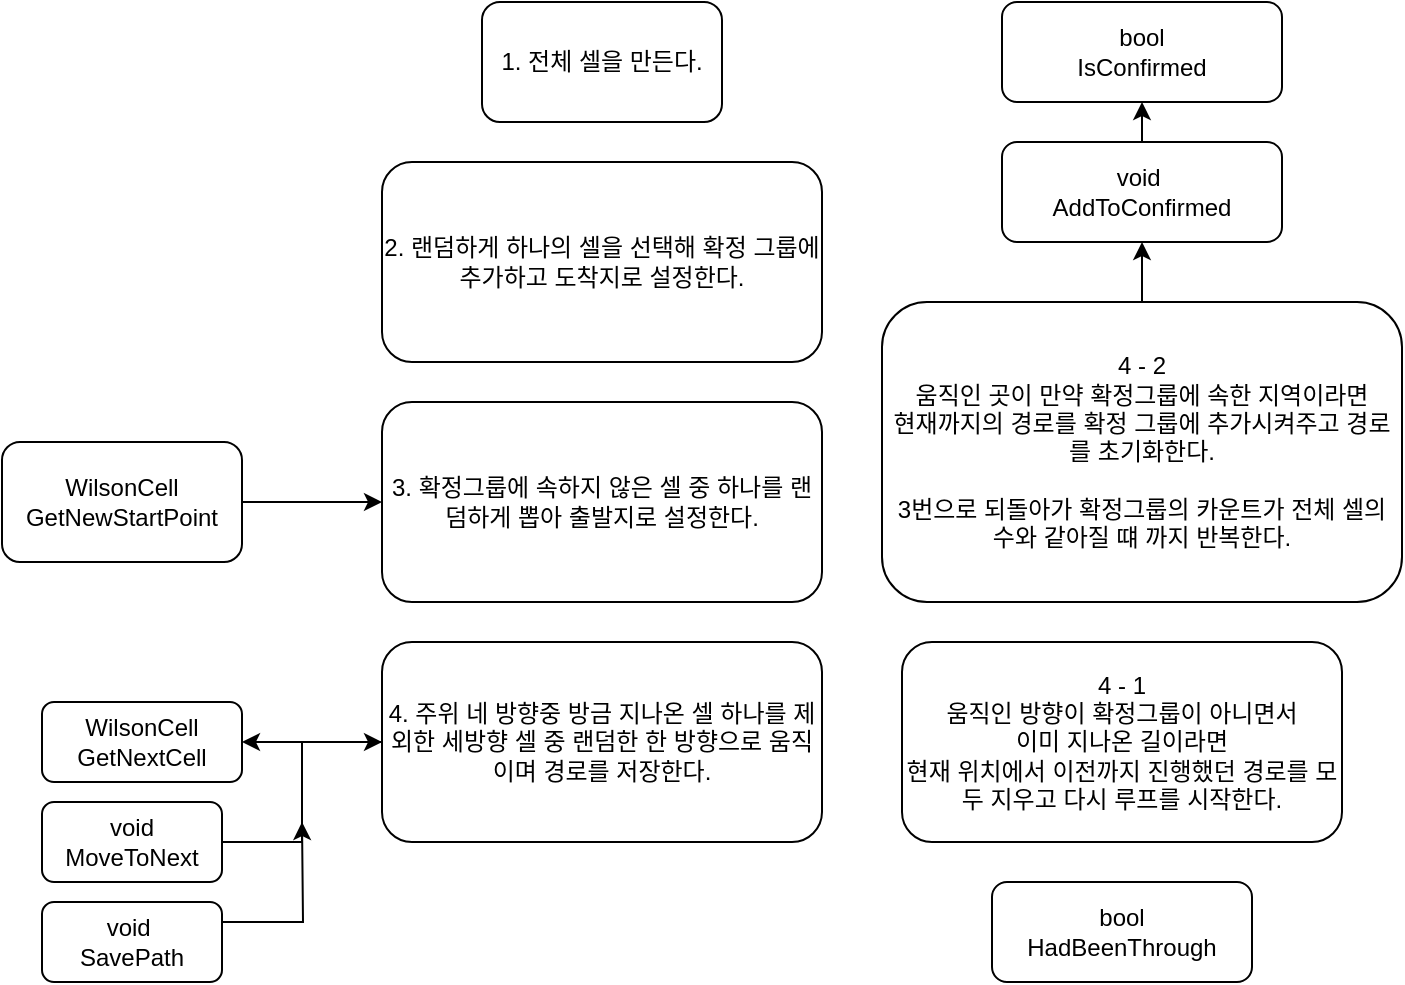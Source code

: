 <mxfile version="22.0.2" type="device">
  <diagram name="페이지-1" id="vjY3wWBzftv6QQo1fk88">
    <mxGraphModel dx="1418" dy="828" grid="1" gridSize="10" guides="1" tooltips="1" connect="1" arrows="1" fold="1" page="1" pageScale="1" pageWidth="827" pageHeight="1169" math="0" shadow="0">
      <root>
        <mxCell id="0" />
        <mxCell id="1" parent="0" />
        <mxCell id="r3W-KLayYOHBt84ik7fy-1" value="1. 전체 셀을 만든다." style="rounded=1;whiteSpace=wrap;html=1;" parent="1" vertex="1">
          <mxGeometry x="300" y="290" width="120" height="60" as="geometry" />
        </mxCell>
        <mxCell id="r3W-KLayYOHBt84ik7fy-2" value="2. 랜덤하게 하나의 셀을 선택해 확정 그룹에 추가하고 도착지로 설정한다." style="rounded=1;whiteSpace=wrap;html=1;" parent="1" vertex="1">
          <mxGeometry x="250" y="370" width="220" height="100" as="geometry" />
        </mxCell>
        <mxCell id="r3W-KLayYOHBt84ik7fy-3" value="3. 확정그룹에 속하지 않은 셀 중 하나를 랜덤하게 뽑아 출발지로 설정한다." style="rounded=1;whiteSpace=wrap;html=1;" parent="1" vertex="1">
          <mxGeometry x="250" y="490" width="220" height="100" as="geometry" />
        </mxCell>
        <mxCell id="r3W-KLayYOHBt84ik7fy-10" value="" style="edgeStyle=orthogonalEdgeStyle;rounded=0;orthogonalLoop=1;jettySize=auto;html=1;" parent="1" source="r3W-KLayYOHBt84ik7fy-4" target="r3W-KLayYOHBt84ik7fy-9" edge="1">
          <mxGeometry relative="1" as="geometry" />
        </mxCell>
        <mxCell id="r3W-KLayYOHBt84ik7fy-4" value="4. 주위 네 방향중 방금 지나온 셀 하나를 제외한 세방향 셀 중 랜덤한 한 방향으로 움직이며 경로를 저장한다." style="rounded=1;whiteSpace=wrap;html=1;" parent="1" vertex="1">
          <mxGeometry x="250" y="610" width="220" height="100" as="geometry" />
        </mxCell>
        <mxCell id="r3W-KLayYOHBt84ik7fy-5" value="4 - 1&lt;br&gt;움직인 방향이 확정그룹이 아니면서&lt;br&gt;이미 지나온 길이라면&lt;br&gt;현재 위치에서 이전까지 진행했던 경로를 모두 지우고 다시 루프를 시작한다." style="rounded=1;whiteSpace=wrap;html=1;" parent="1" vertex="1">
          <mxGeometry x="510" y="610" width="220" height="100" as="geometry" />
        </mxCell>
        <mxCell id="r3W-KLayYOHBt84ik7fy-18" style="edgeStyle=orthogonalEdgeStyle;rounded=0;orthogonalLoop=1;jettySize=auto;html=1;exitX=0.5;exitY=0;exitDx=0;exitDy=0;entryX=0.5;entryY=1;entryDx=0;entryDy=0;" parent="1" source="r3W-KLayYOHBt84ik7fy-6" target="r3W-KLayYOHBt84ik7fy-17" edge="1">
          <mxGeometry relative="1" as="geometry" />
        </mxCell>
        <mxCell id="r3W-KLayYOHBt84ik7fy-6" value="4 - 2&lt;br&gt;움직인 곳이 만약 확정그룹에 속한 지역이라면&lt;br&gt;현재까지의 경로를 확정 그룹에 추가시켜주고 경로를 초기화한다.&lt;br&gt;&lt;br&gt;3번으로 되돌아가 확정그룹의 카운트가 전체 셀의 수와 같아질 떄 까지 반복한다." style="rounded=1;whiteSpace=wrap;html=1;" parent="1" vertex="1">
          <mxGeometry x="500" y="440" width="260" height="150" as="geometry" />
        </mxCell>
        <mxCell id="r3W-KLayYOHBt84ik7fy-8" value="" style="edgeStyle=orthogonalEdgeStyle;rounded=0;orthogonalLoop=1;jettySize=auto;html=1;" parent="1" source="r3W-KLayYOHBt84ik7fy-7" target="r3W-KLayYOHBt84ik7fy-3" edge="1">
          <mxGeometry relative="1" as="geometry" />
        </mxCell>
        <mxCell id="r3W-KLayYOHBt84ik7fy-7" value="WilsonCell&lt;br&gt;GetNewStartPoint" style="rounded=1;whiteSpace=wrap;html=1;" parent="1" vertex="1">
          <mxGeometry x="60" y="510" width="120" height="60" as="geometry" />
        </mxCell>
        <mxCell id="r3W-KLayYOHBt84ik7fy-9" value="WilsonCell&lt;br&gt;GetNextCell" style="rounded=1;whiteSpace=wrap;html=1;" parent="1" vertex="1">
          <mxGeometry x="80" y="640" width="100" height="40" as="geometry" />
        </mxCell>
        <mxCell id="r3W-KLayYOHBt84ik7fy-13" value="" style="edgeStyle=orthogonalEdgeStyle;rounded=0;orthogonalLoop=1;jettySize=auto;html=1;" parent="1" source="r3W-KLayYOHBt84ik7fy-12" target="r3W-KLayYOHBt84ik7fy-4" edge="1">
          <mxGeometry relative="1" as="geometry" />
        </mxCell>
        <mxCell id="r3W-KLayYOHBt84ik7fy-12" value="void MoveToNext" style="rounded=1;whiteSpace=wrap;html=1;" parent="1" vertex="1">
          <mxGeometry x="80" y="690" width="90" height="40" as="geometry" />
        </mxCell>
        <mxCell id="r3W-KLayYOHBt84ik7fy-15" style="edgeStyle=orthogonalEdgeStyle;rounded=0;orthogonalLoop=1;jettySize=auto;html=1;exitX=1;exitY=0.25;exitDx=0;exitDy=0;" parent="1" source="r3W-KLayYOHBt84ik7fy-14" edge="1">
          <mxGeometry relative="1" as="geometry">
            <mxPoint x="210" y="700" as="targetPoint" />
          </mxGeometry>
        </mxCell>
        <mxCell id="r3W-KLayYOHBt84ik7fy-14" value="void&amp;nbsp;&lt;br&gt;SavePath" style="rounded=1;whiteSpace=wrap;html=1;" parent="1" vertex="1">
          <mxGeometry x="80" y="740" width="90" height="40" as="geometry" />
        </mxCell>
        <mxCell id="r3W-KLayYOHBt84ik7fy-16" value="bool&lt;br&gt;IsConfirmed" style="rounded=1;whiteSpace=wrap;html=1;" parent="1" vertex="1">
          <mxGeometry x="560" y="290" width="140" height="50" as="geometry" />
        </mxCell>
        <mxCell id="r3W-KLayYOHBt84ik7fy-19" style="edgeStyle=orthogonalEdgeStyle;rounded=0;orthogonalLoop=1;jettySize=auto;html=1;exitX=0.5;exitY=0;exitDx=0;exitDy=0;entryX=0.5;entryY=1;entryDx=0;entryDy=0;" parent="1" source="r3W-KLayYOHBt84ik7fy-17" target="r3W-KLayYOHBt84ik7fy-16" edge="1">
          <mxGeometry relative="1" as="geometry" />
        </mxCell>
        <mxCell id="r3W-KLayYOHBt84ik7fy-17" value="void&amp;nbsp;&lt;br&gt;AddToConfirmed" style="rounded=1;whiteSpace=wrap;html=1;" parent="1" vertex="1">
          <mxGeometry x="560" y="360" width="140" height="50" as="geometry" />
        </mxCell>
        <mxCell id="r3W-KLayYOHBt84ik7fy-20" value="bool&lt;br&gt;HadBeenThrough" style="rounded=1;whiteSpace=wrap;html=1;" parent="1" vertex="1">
          <mxGeometry x="555" y="730" width="130" height="50" as="geometry" />
        </mxCell>
      </root>
    </mxGraphModel>
  </diagram>
</mxfile>
